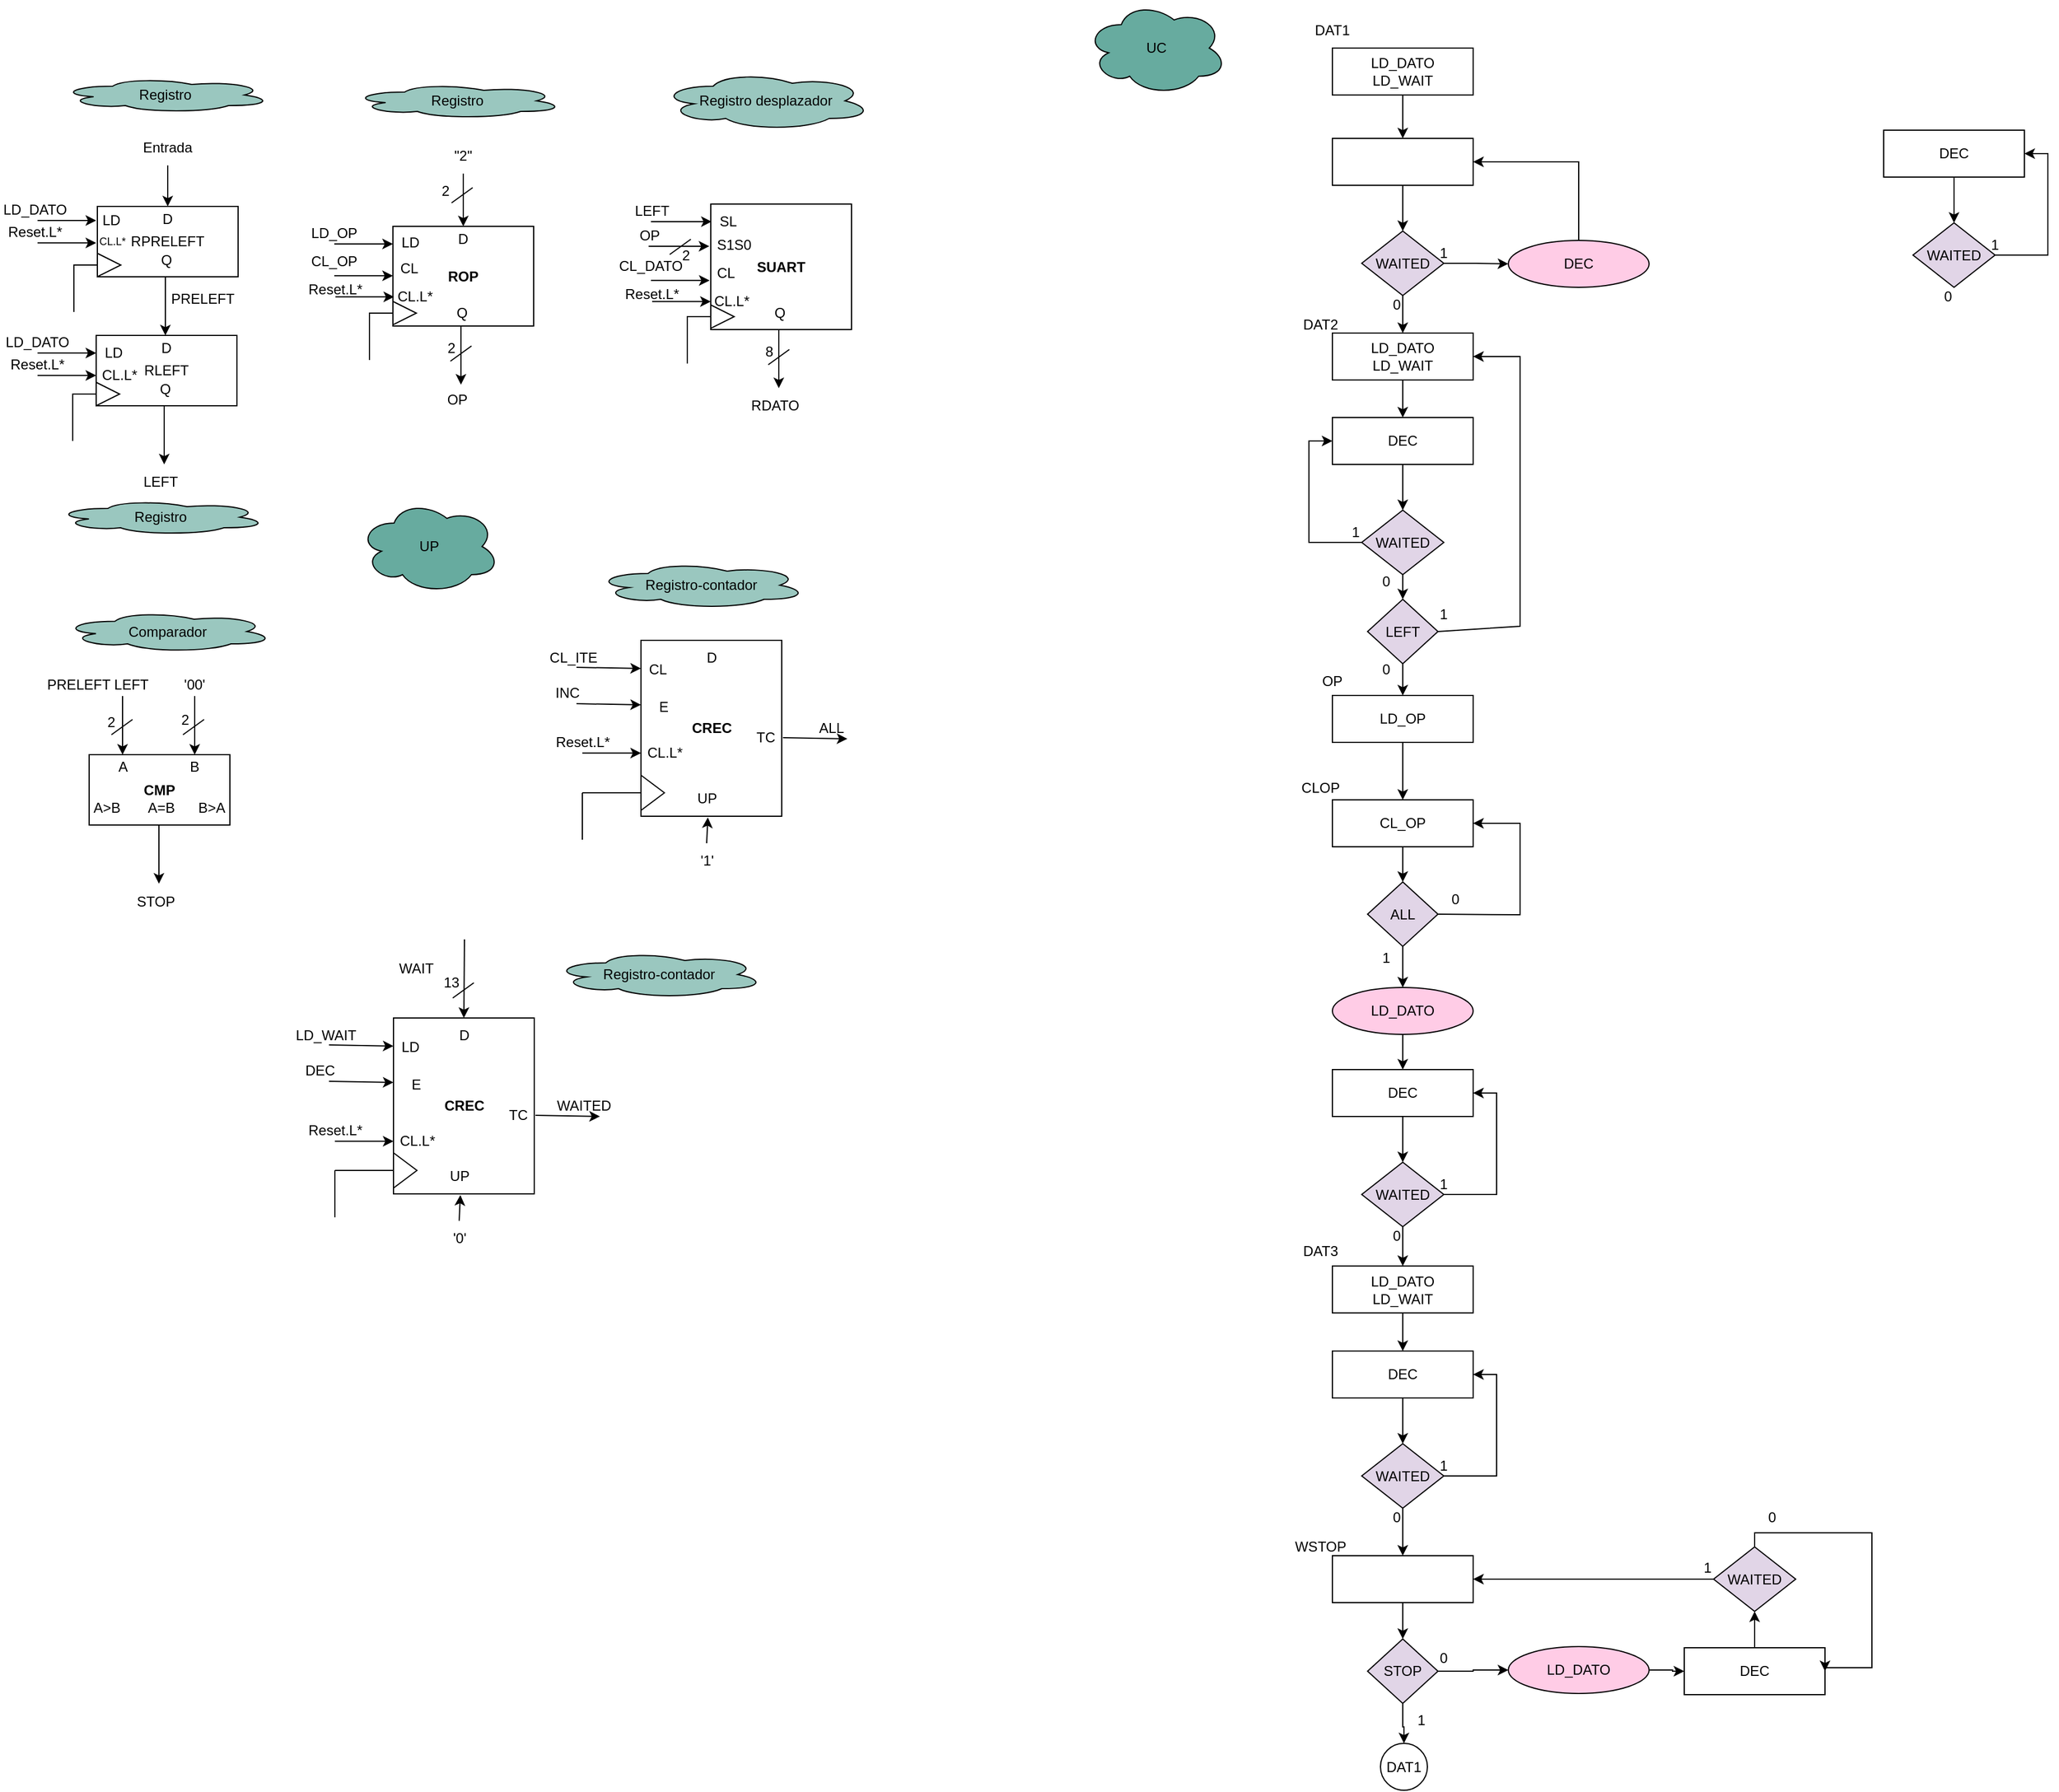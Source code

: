 <mxfile version="20.6.0" type="device"><diagram id="ET6Z7-wbNqIhspNn6tf8" name="Página-1"><mxGraphModel dx="2762" dy="1528" grid="1" gridSize="10" guides="1" tooltips="1" connect="1" arrows="1" fold="1" page="1" pageScale="1" pageWidth="827" pageHeight="1169" math="0" shadow="0"><root><mxCell id="0"/><mxCell id="1" parent="0"/><mxCell id="QkEhWZ-XNB-RXRuDiWZ--1" value="&lt;b&gt;ROP&lt;/b&gt;" style="rounded=0;whiteSpace=wrap;html=1;fontSize=12;" parent="1" vertex="1"><mxGeometry x="399" y="232" width="120" height="85" as="geometry"/></mxCell><mxCell id="QkEhWZ-XNB-RXRuDiWZ--2" value="D" style="text;html=1;strokeColor=none;fillColor=none;align=center;verticalAlign=middle;whiteSpace=wrap;rounded=0;fontSize=12;" parent="1" vertex="1"><mxGeometry x="449" y="238" width="20" height="10" as="geometry"/></mxCell><mxCell id="QkEhWZ-XNB-RXRuDiWZ--3" value="LD" style="text;html=1;strokeColor=none;fillColor=none;align=center;verticalAlign=middle;whiteSpace=wrap;rounded=0;fontSize=12;" parent="1" vertex="1"><mxGeometry x="404" y="236" width="20" height="20" as="geometry"/></mxCell><mxCell id="QkEhWZ-XNB-RXRuDiWZ--4" value="" style="triangle;whiteSpace=wrap;html=1;fontSize=12;" parent="1" vertex="1"><mxGeometry x="399" y="296" width="20" height="20" as="geometry"/></mxCell><mxCell id="QkEhWZ-XNB-RXRuDiWZ--5" value="" style="shape=corner;whiteSpace=wrap;html=1;fontSize=12;dx=0;dy=0;" parent="1" vertex="1"><mxGeometry x="379" y="306" width="20" height="40" as="geometry"/></mxCell><mxCell id="QkEhWZ-XNB-RXRuDiWZ--6" value="Q" style="text;html=1;strokeColor=none;fillColor=none;align=center;verticalAlign=middle;whiteSpace=wrap;rounded=0;fontSize=12;" parent="1" vertex="1"><mxGeometry x="448" y="296" width="20" height="20" as="geometry"/></mxCell><mxCell id="QkEhWZ-XNB-RXRuDiWZ--7" value="" style="endArrow=classic;html=1;rounded=0;fontSize=12;entryX=0.5;entryY=0;entryDx=0;entryDy=0;exitX=0.5;exitY=1;exitDx=0;exitDy=0;" parent="1" source="QkEhWZ-XNB-RXRuDiWZ--10" target="QkEhWZ-XNB-RXRuDiWZ--1" edge="1"><mxGeometry width="50" height="50" relative="1" as="geometry"><mxPoint x="459" y="182" as="sourcePoint"/><mxPoint x="489" y="232" as="targetPoint"/></mxGeometry></mxCell><mxCell id="QkEhWZ-XNB-RXRuDiWZ--8" value="" style="endArrow=classic;html=1;rounded=0;fontSize=12;entryX=0.5;entryY=0;entryDx=0;entryDy=0;" parent="1" edge="1"><mxGeometry width="50" height="50" relative="1" as="geometry"><mxPoint x="457" y="317" as="sourcePoint"/><mxPoint x="457" y="367" as="targetPoint"/></mxGeometry></mxCell><mxCell id="QkEhWZ-XNB-RXRuDiWZ--9" value="" style="endArrow=classic;html=1;rounded=0;fontSize=12;" parent="1" edge="1"><mxGeometry width="50" height="50" relative="1" as="geometry"><mxPoint x="349" y="247" as="sourcePoint"/><mxPoint x="399" y="247" as="targetPoint"/></mxGeometry></mxCell><mxCell id="QkEhWZ-XNB-RXRuDiWZ--10" value="&quot;2&quot;" style="text;html=1;strokeColor=none;fillColor=none;align=center;verticalAlign=middle;whiteSpace=wrap;rounded=0;" parent="1" vertex="1"><mxGeometry x="429" y="157" width="60" height="30" as="geometry"/></mxCell><mxCell id="QkEhWZ-XNB-RXRuDiWZ--11" value="LD_OP" style="text;html=1;strokeColor=none;fillColor=none;align=center;verticalAlign=middle;whiteSpace=wrap;rounded=0;" parent="1" vertex="1"><mxGeometry x="319" y="223" width="60" height="30" as="geometry"/></mxCell><mxCell id="QkEhWZ-XNB-RXRuDiWZ--12" value="OP" style="text;html=1;strokeColor=none;fillColor=none;align=center;verticalAlign=middle;whiteSpace=wrap;rounded=0;" parent="1" vertex="1"><mxGeometry x="424" y="365" width="60" height="30" as="geometry"/></mxCell><mxCell id="QkEhWZ-XNB-RXRuDiWZ--13" value="" style="endArrow=none;html=1;rounded=0;" parent="1" edge="1"><mxGeometry width="50" height="50" relative="1" as="geometry"><mxPoint x="449" y="212" as="sourcePoint"/><mxPoint x="467" y="199" as="targetPoint"/></mxGeometry></mxCell><mxCell id="QkEhWZ-XNB-RXRuDiWZ--14" value="" style="endArrow=none;html=1;rounded=0;" parent="1" edge="1"><mxGeometry width="50" height="50" relative="1" as="geometry"><mxPoint x="448" y="347" as="sourcePoint"/><mxPoint x="466" y="334" as="targetPoint"/></mxGeometry></mxCell><mxCell id="QkEhWZ-XNB-RXRuDiWZ--15" value="2" style="text;html=1;strokeColor=none;fillColor=none;align=center;verticalAlign=middle;whiteSpace=wrap;rounded=0;" parent="1" vertex="1"><mxGeometry x="429" y="192" width="30" height="20" as="geometry"/></mxCell><mxCell id="QkEhWZ-XNB-RXRuDiWZ--16" value="2" style="text;html=1;strokeColor=none;fillColor=none;align=center;verticalAlign=middle;whiteSpace=wrap;rounded=0;" parent="1" vertex="1"><mxGeometry x="434" y="326" width="30" height="20" as="geometry"/></mxCell><mxCell id="QkEhWZ-XNB-RXRuDiWZ--17" value="CL" style="text;html=1;strokeColor=none;fillColor=none;align=center;verticalAlign=middle;whiteSpace=wrap;rounded=0;fontSize=12;" parent="1" vertex="1"><mxGeometry x="403" y="258" width="20" height="20" as="geometry"/></mxCell><mxCell id="QkEhWZ-XNB-RXRuDiWZ--18" value="" style="endArrow=classic;html=1;rounded=0;fontSize=12;entryX=0;entryY=0.25;entryDx=0;entryDy=0;" parent="1" edge="1"><mxGeometry width="50" height="50" relative="1" as="geometry"><mxPoint x="349" y="274.16" as="sourcePoint"/><mxPoint x="399" y="274.16" as="targetPoint"/></mxGeometry></mxCell><mxCell id="QkEhWZ-XNB-RXRuDiWZ--19" value="CL_OP" style="text;html=1;strokeColor=none;fillColor=none;align=center;verticalAlign=middle;whiteSpace=wrap;rounded=0;" parent="1" vertex="1"><mxGeometry x="319" y="247" width="60" height="30" as="geometry"/></mxCell><mxCell id="QkEhWZ-XNB-RXRuDiWZ--20" value="CL.L*" style="text;html=1;strokeColor=none;fillColor=none;align=center;verticalAlign=middle;whiteSpace=wrap;rounded=0;fontSize=12;" parent="1" vertex="1"><mxGeometry x="408" y="282" width="20" height="20" as="geometry"/></mxCell><mxCell id="QkEhWZ-XNB-RXRuDiWZ--21" value="" style="endArrow=classic;html=1;rounded=0;fontSize=12;entryX=0;entryY=0.25;entryDx=0;entryDy=0;" parent="1" edge="1"><mxGeometry width="50" height="50" relative="1" as="geometry"><mxPoint x="350" y="292.16" as="sourcePoint"/><mxPoint x="400" y="292.16" as="targetPoint"/></mxGeometry></mxCell><mxCell id="QkEhWZ-XNB-RXRuDiWZ--22" value="Reset.L*" style="text;html=1;strokeColor=none;fillColor=none;align=center;verticalAlign=middle;whiteSpace=wrap;rounded=0;" parent="1" vertex="1"><mxGeometry x="320" y="271" width="60" height="30" as="geometry"/></mxCell><mxCell id="QkEhWZ-XNB-RXRuDiWZ--24" value="&lt;b&gt;SUART&lt;/b&gt;" style="rounded=0;whiteSpace=wrap;html=1;fontSize=12;" parent="1" vertex="1"><mxGeometry x="670" y="213" width="120" height="107" as="geometry"/></mxCell><mxCell id="QkEhWZ-XNB-RXRuDiWZ--26" value="SL" style="text;html=1;strokeColor=none;fillColor=none;align=center;verticalAlign=middle;whiteSpace=wrap;rounded=0;fontSize=12;" parent="1" vertex="1"><mxGeometry x="675" y="218" width="20" height="20" as="geometry"/></mxCell><mxCell id="QkEhWZ-XNB-RXRuDiWZ--27" value="" style="triangle;whiteSpace=wrap;html=1;fontSize=12;" parent="1" vertex="1"><mxGeometry x="670" y="299" width="20" height="20" as="geometry"/></mxCell><mxCell id="QkEhWZ-XNB-RXRuDiWZ--28" value="" style="shape=corner;whiteSpace=wrap;html=1;fontSize=12;dx=0;dy=0;" parent="1" vertex="1"><mxGeometry x="650" y="309" width="20" height="40" as="geometry"/></mxCell><mxCell id="QkEhWZ-XNB-RXRuDiWZ--29" value="Q" style="text;html=1;strokeColor=none;fillColor=none;align=center;verticalAlign=middle;whiteSpace=wrap;rounded=0;fontSize=12;" parent="1" vertex="1"><mxGeometry x="719" y="296" width="20" height="20" as="geometry"/></mxCell><mxCell id="QkEhWZ-XNB-RXRuDiWZ--31" value="" style="endArrow=classic;html=1;rounded=0;fontSize=12;entryX=0.5;entryY=0;entryDx=0;entryDy=0;" parent="1" edge="1"><mxGeometry width="50" height="50" relative="1" as="geometry"><mxPoint x="728" y="320" as="sourcePoint"/><mxPoint x="728" y="370" as="targetPoint"/></mxGeometry></mxCell><mxCell id="QkEhWZ-XNB-RXRuDiWZ--32" value="" style="endArrow=classic;html=1;rounded=0;fontSize=12;entryX=0.015;entryY=0.14;entryDx=0;entryDy=0;entryPerimeter=0;" parent="1" edge="1"><mxGeometry width="50" height="50" relative="1" as="geometry"><mxPoint x="619" y="228" as="sourcePoint"/><mxPoint x="670.8" y="227.98" as="targetPoint"/></mxGeometry></mxCell><mxCell id="QkEhWZ-XNB-RXRuDiWZ--34" value="LEFT" style="text;html=1;strokeColor=none;fillColor=none;align=center;verticalAlign=middle;whiteSpace=wrap;rounded=0;" parent="1" vertex="1"><mxGeometry x="590" y="204" width="60" height="30" as="geometry"/></mxCell><mxCell id="QkEhWZ-XNB-RXRuDiWZ--35" value="RDATO" style="text;html=1;strokeColor=none;fillColor=none;align=center;verticalAlign=middle;whiteSpace=wrap;rounded=0;" parent="1" vertex="1"><mxGeometry x="695" y="370" width="60" height="30" as="geometry"/></mxCell><mxCell id="QkEhWZ-XNB-RXRuDiWZ--37" value="" style="endArrow=none;html=1;rounded=0;" parent="1" edge="1"><mxGeometry width="50" height="50" relative="1" as="geometry"><mxPoint x="719" y="350" as="sourcePoint"/><mxPoint x="737" y="337" as="targetPoint"/></mxGeometry></mxCell><mxCell id="QkEhWZ-XNB-RXRuDiWZ--39" value="8" style="text;html=1;strokeColor=none;fillColor=none;align=center;verticalAlign=middle;whiteSpace=wrap;rounded=0;" parent="1" vertex="1"><mxGeometry x="705" y="329" width="30" height="20" as="geometry"/></mxCell><mxCell id="QkEhWZ-XNB-RXRuDiWZ--40" value="S1S0" style="text;html=1;strokeColor=none;fillColor=none;align=center;verticalAlign=middle;whiteSpace=wrap;rounded=0;fontSize=12;" parent="1" vertex="1"><mxGeometry x="680" y="238" width="20" height="20" as="geometry"/></mxCell><mxCell id="QkEhWZ-XNB-RXRuDiWZ--41" value="" style="endArrow=classic;html=1;rounded=0;fontSize=12;entryX=0.015;entryY=0.14;entryDx=0;entryDy=0;entryPerimeter=0;" parent="1" edge="1"><mxGeometry width="50" height="50" relative="1" as="geometry"><mxPoint x="617" y="249" as="sourcePoint"/><mxPoint x="668.8" y="248.98" as="targetPoint"/></mxGeometry></mxCell><mxCell id="QkEhWZ-XNB-RXRuDiWZ--42" value="OP" style="text;html=1;strokeColor=none;fillColor=none;align=center;verticalAlign=middle;whiteSpace=wrap;rounded=0;" parent="1" vertex="1"><mxGeometry x="588" y="225" width="60" height="30" as="geometry"/></mxCell><mxCell id="QkEhWZ-XNB-RXRuDiWZ--45" value="" style="endArrow=none;html=1;rounded=0;" parent="1" edge="1"><mxGeometry width="50" height="50" relative="1" as="geometry"><mxPoint x="635" y="256" as="sourcePoint"/><mxPoint x="653" y="243" as="targetPoint"/></mxGeometry></mxCell><mxCell id="QkEhWZ-XNB-RXRuDiWZ--46" value="2" style="text;html=1;strokeColor=none;fillColor=none;align=center;verticalAlign=middle;whiteSpace=wrap;rounded=0;" parent="1" vertex="1"><mxGeometry x="634" y="247" width="30" height="20" as="geometry"/></mxCell><mxCell id="QkEhWZ-XNB-RXRuDiWZ--48" value="CL" style="text;html=1;strokeColor=none;fillColor=none;align=center;verticalAlign=middle;whiteSpace=wrap;rounded=0;fontSize=12;" parent="1" vertex="1"><mxGeometry x="673" y="262" width="20" height="20" as="geometry"/></mxCell><mxCell id="QkEhWZ-XNB-RXRuDiWZ--49" value="" style="endArrow=classic;html=1;rounded=0;fontSize=12;entryX=0;entryY=0.25;entryDx=0;entryDy=0;" parent="1" edge="1"><mxGeometry width="50" height="50" relative="1" as="geometry"><mxPoint x="619" y="278.16" as="sourcePoint"/><mxPoint x="669" y="278.16" as="targetPoint"/></mxGeometry></mxCell><mxCell id="QkEhWZ-XNB-RXRuDiWZ--50" value="CL_DATO" style="text;html=1;strokeColor=none;fillColor=none;align=center;verticalAlign=middle;whiteSpace=wrap;rounded=0;" parent="1" vertex="1"><mxGeometry x="589" y="251" width="60" height="30" as="geometry"/></mxCell><mxCell id="QkEhWZ-XNB-RXRuDiWZ--51" value="CL.L*" style="text;html=1;strokeColor=none;fillColor=none;align=center;verticalAlign=middle;whiteSpace=wrap;rounded=0;fontSize=12;" parent="1" vertex="1"><mxGeometry x="678" y="286" width="20" height="20" as="geometry"/></mxCell><mxCell id="QkEhWZ-XNB-RXRuDiWZ--52" value="" style="endArrow=classic;html=1;rounded=0;fontSize=12;entryX=0;entryY=0.25;entryDx=0;entryDy=0;" parent="1" edge="1"><mxGeometry width="50" height="50" relative="1" as="geometry"><mxPoint x="620" y="296.16" as="sourcePoint"/><mxPoint x="670" y="296.16" as="targetPoint"/></mxGeometry></mxCell><mxCell id="QkEhWZ-XNB-RXRuDiWZ--53" value="Reset.L*" style="text;html=1;strokeColor=none;fillColor=none;align=center;verticalAlign=middle;whiteSpace=wrap;rounded=0;" parent="1" vertex="1"><mxGeometry x="590" y="275" width="60" height="30" as="geometry"/></mxCell><mxCell id="QkEhWZ-XNB-RXRuDiWZ--54" value="RPRELEFT" style="rounded=0;whiteSpace=wrap;html=1;fontSize=12;" parent="1" vertex="1"><mxGeometry x="147" y="215" width="120" height="60" as="geometry"/></mxCell><mxCell id="QkEhWZ-XNB-RXRuDiWZ--55" value="D" style="text;html=1;strokeColor=none;fillColor=none;align=center;verticalAlign=middle;whiteSpace=wrap;rounded=0;fontSize=12;" parent="1" vertex="1"><mxGeometry x="197" y="221" width="20" height="10" as="geometry"/></mxCell><mxCell id="QkEhWZ-XNB-RXRuDiWZ--57" value="" style="triangle;whiteSpace=wrap;html=1;fontSize=12;" parent="1" vertex="1"><mxGeometry x="147" y="255" width="20" height="20" as="geometry"/></mxCell><mxCell id="QkEhWZ-XNB-RXRuDiWZ--58" value="" style="shape=corner;whiteSpace=wrap;html=1;fontSize=12;dx=0;dy=0;" parent="1" vertex="1"><mxGeometry x="127" y="265" width="20" height="40" as="geometry"/></mxCell><mxCell id="QkEhWZ-XNB-RXRuDiWZ--59" value="Q" style="text;html=1;strokeColor=none;fillColor=none;align=center;verticalAlign=middle;whiteSpace=wrap;rounded=0;fontSize=12;" parent="1" vertex="1"><mxGeometry x="196" y="251" width="20" height="20" as="geometry"/></mxCell><mxCell id="QkEhWZ-XNB-RXRuDiWZ--60" value="" style="endArrow=classic;html=1;rounded=0;fontSize=12;entryX=0.5;entryY=0;entryDx=0;entryDy=0;exitX=0.5;exitY=1;exitDx=0;exitDy=0;" parent="1" source="QkEhWZ-XNB-RXRuDiWZ--63" target="QkEhWZ-XNB-RXRuDiWZ--54" edge="1"><mxGeometry width="50" height="50" relative="1" as="geometry"><mxPoint x="207" y="165" as="sourcePoint"/><mxPoint x="237" y="215" as="targetPoint"/></mxGeometry></mxCell><mxCell id="QkEhWZ-XNB-RXRuDiWZ--61" value="" style="endArrow=classic;html=1;rounded=0;fontSize=12;entryX=0.5;entryY=0;entryDx=0;entryDy=0;" parent="1" edge="1"><mxGeometry width="50" height="50" relative="1" as="geometry"><mxPoint x="205" y="275" as="sourcePoint"/><mxPoint x="205" y="325" as="targetPoint"/></mxGeometry></mxCell><mxCell id="QkEhWZ-XNB-RXRuDiWZ--63" value="Entrada" style="text;html=1;strokeColor=none;fillColor=none;align=center;verticalAlign=middle;whiteSpace=wrap;rounded=0;" parent="1" vertex="1"><mxGeometry x="177" y="150" width="60" height="30" as="geometry"/></mxCell><mxCell id="QkEhWZ-XNB-RXRuDiWZ--84" value="RLEFT" style="rounded=0;whiteSpace=wrap;html=1;fontSize=12;" parent="1" vertex="1"><mxGeometry x="146" y="325" width="120" height="60" as="geometry"/></mxCell><mxCell id="QkEhWZ-XNB-RXRuDiWZ--85" value="D" style="text;html=1;strokeColor=none;fillColor=none;align=center;verticalAlign=middle;whiteSpace=wrap;rounded=0;fontSize=12;" parent="1" vertex="1"><mxGeometry x="196" y="331" width="20" height="10" as="geometry"/></mxCell><mxCell id="QkEhWZ-XNB-RXRuDiWZ--86" value="LD" style="text;html=1;strokeColor=none;fillColor=none;align=center;verticalAlign=middle;whiteSpace=wrap;rounded=0;fontSize=12;" parent="1" vertex="1"><mxGeometry x="151" y="330" width="20" height="20" as="geometry"/></mxCell><mxCell id="QkEhWZ-XNB-RXRuDiWZ--87" value="" style="triangle;whiteSpace=wrap;html=1;fontSize=12;" parent="1" vertex="1"><mxGeometry x="146" y="365" width="20" height="20" as="geometry"/></mxCell><mxCell id="QkEhWZ-XNB-RXRuDiWZ--88" value="" style="shape=corner;whiteSpace=wrap;html=1;fontSize=12;dx=0;dy=0;" parent="1" vertex="1"><mxGeometry x="126" y="375" width="20" height="40" as="geometry"/></mxCell><mxCell id="QkEhWZ-XNB-RXRuDiWZ--89" value="Q" style="text;html=1;strokeColor=none;fillColor=none;align=center;verticalAlign=middle;whiteSpace=wrap;rounded=0;fontSize=12;" parent="1" vertex="1"><mxGeometry x="195" y="361" width="20" height="20" as="geometry"/></mxCell><mxCell id="QkEhWZ-XNB-RXRuDiWZ--90" value="" style="endArrow=classic;html=1;rounded=0;fontSize=12;entryX=0.5;entryY=0;entryDx=0;entryDy=0;" parent="1" edge="1"><mxGeometry width="50" height="50" relative="1" as="geometry"><mxPoint x="204" y="385" as="sourcePoint"/><mxPoint x="204" y="435" as="targetPoint"/></mxGeometry></mxCell><mxCell id="QkEhWZ-XNB-RXRuDiWZ--91" value="" style="endArrow=classic;html=1;rounded=0;fontSize=12;entryX=0;entryY=0.25;entryDx=0;entryDy=0;" parent="1" target="QkEhWZ-XNB-RXRuDiWZ--84" edge="1"><mxGeometry width="50" height="50" relative="1" as="geometry"><mxPoint x="96" y="340" as="sourcePoint"/><mxPoint x="236" y="325" as="targetPoint"/></mxGeometry></mxCell><mxCell id="QkEhWZ-XNB-RXRuDiWZ--92" value="LD_DATO" style="text;html=1;strokeColor=none;fillColor=none;align=center;verticalAlign=middle;whiteSpace=wrap;rounded=0;" parent="1" vertex="1"><mxGeometry x="66" y="316" width="60" height="30" as="geometry"/></mxCell><mxCell id="QkEhWZ-XNB-RXRuDiWZ--93" value="LEFT" style="text;html=1;strokeColor=none;fillColor=none;align=center;verticalAlign=middle;whiteSpace=wrap;rounded=0;" parent="1" vertex="1"><mxGeometry x="171" y="435" width="60" height="30" as="geometry"/></mxCell><mxCell id="QkEhWZ-XNB-RXRuDiWZ--94" value="PRELEFT" style="text;html=1;strokeColor=none;fillColor=none;align=center;verticalAlign=middle;whiteSpace=wrap;rounded=0;" parent="1" vertex="1"><mxGeometry x="207" y="279" width="60" height="30" as="geometry"/></mxCell><mxCell id="QkEhWZ-XNB-RXRuDiWZ--95" value="&lt;b&gt;CMP&lt;/b&gt;" style="rounded=0;whiteSpace=wrap;html=1;fontSize=12;" parent="1" vertex="1"><mxGeometry x="140" y="682.5" width="120" height="60" as="geometry"/></mxCell><mxCell id="QkEhWZ-XNB-RXRuDiWZ--96" value="A" style="text;html=1;strokeColor=none;fillColor=none;align=center;verticalAlign=middle;whiteSpace=wrap;rounded=0;fontSize=12;" parent="1" vertex="1"><mxGeometry x="159" y="682.5" width="20" height="20" as="geometry"/></mxCell><mxCell id="QkEhWZ-XNB-RXRuDiWZ--97" value="B" style="text;html=1;strokeColor=none;fillColor=none;align=center;verticalAlign=middle;whiteSpace=wrap;rounded=0;fontSize=12;" parent="1" vertex="1"><mxGeometry x="220" y="682.5" width="20" height="20" as="geometry"/></mxCell><mxCell id="QkEhWZ-XNB-RXRuDiWZ--98" value="" style="endArrow=classic;html=1;rounded=0;fontSize=12;entryX=0.75;entryY=0;entryDx=0;entryDy=0;" parent="1" target="QkEhWZ-XNB-RXRuDiWZ--95" edge="1"><mxGeometry width="50" height="50" relative="1" as="geometry"><mxPoint x="230" y="632.5" as="sourcePoint"/><mxPoint x="270" y="692.5" as="targetPoint"/></mxGeometry></mxCell><mxCell id="QkEhWZ-XNB-RXRuDiWZ--99" value="" style="endArrow=classic;html=1;rounded=0;fontSize=12;entryX=0.75;entryY=0;entryDx=0;entryDy=0;" parent="1" edge="1"><mxGeometry width="50" height="50" relative="1" as="geometry"><mxPoint x="168.5" y="632.5" as="sourcePoint"/><mxPoint x="168.5" y="682.5" as="targetPoint"/></mxGeometry></mxCell><mxCell id="QkEhWZ-XNB-RXRuDiWZ--100" value="A&amp;gt;B&amp;nbsp; &amp;nbsp; &amp;nbsp; &amp;nbsp;A=B&amp;nbsp; &amp;nbsp; &amp;nbsp; B&amp;gt;A" style="text;html=1;strokeColor=none;fillColor=none;align=center;verticalAlign=middle;whiteSpace=wrap;rounded=0;fontSize=12;" parent="1" vertex="1"><mxGeometry x="140" y="712.5" width="120" height="30" as="geometry"/></mxCell><mxCell id="QkEhWZ-XNB-RXRuDiWZ--101" value="" style="endArrow=classic;html=1;rounded=0;fontSize=12;entryX=0.75;entryY=0;entryDx=0;entryDy=0;" parent="1" edge="1"><mxGeometry width="50" height="50" relative="1" as="geometry"><mxPoint x="199.5" y="742.5" as="sourcePoint"/><mxPoint x="199.5" y="792.5" as="targetPoint"/></mxGeometry></mxCell><mxCell id="QkEhWZ-XNB-RXRuDiWZ--102" value="" style="endArrow=none;html=1;rounded=0;" parent="1" edge="1"><mxGeometry width="50" height="50" relative="1" as="geometry"><mxPoint x="159" y="665.5" as="sourcePoint"/><mxPoint x="177" y="652.5" as="targetPoint"/></mxGeometry></mxCell><mxCell id="QkEhWZ-XNB-RXRuDiWZ--103" value="" style="endArrow=none;html=1;rounded=0;" parent="1" edge="1"><mxGeometry width="50" height="50" relative="1" as="geometry"><mxPoint x="220" y="665.5" as="sourcePoint"/><mxPoint x="238" y="652.5" as="targetPoint"/></mxGeometry></mxCell><mxCell id="QkEhWZ-XNB-RXRuDiWZ--104" value="2" style="text;html=1;strokeColor=none;fillColor=none;align=center;verticalAlign=middle;whiteSpace=wrap;rounded=0;" parent="1" vertex="1"><mxGeometry x="144" y="644.5" width="30" height="20" as="geometry"/></mxCell><mxCell id="QkEhWZ-XNB-RXRuDiWZ--105" value="2" style="text;html=1;strokeColor=none;fillColor=none;align=center;verticalAlign=middle;whiteSpace=wrap;rounded=0;" parent="1" vertex="1"><mxGeometry x="207" y="642.5" width="30" height="20" as="geometry"/></mxCell><mxCell id="QkEhWZ-XNB-RXRuDiWZ--106" value="PRELEFT LEFT" style="text;html=1;strokeColor=none;fillColor=none;align=center;verticalAlign=middle;whiteSpace=wrap;rounded=0;" parent="1" vertex="1"><mxGeometry x="98" y="607.5" width="99" height="30" as="geometry"/></mxCell><mxCell id="QkEhWZ-XNB-RXRuDiWZ--107" value="'00'" style="text;html=1;strokeColor=none;fillColor=none;align=center;verticalAlign=middle;whiteSpace=wrap;rounded=0;" parent="1" vertex="1"><mxGeometry x="200" y="607.5" width="60" height="30" as="geometry"/></mxCell><mxCell id="QkEhWZ-XNB-RXRuDiWZ--108" value="STOP" style="text;html=1;strokeColor=none;fillColor=none;align=center;verticalAlign=middle;whiteSpace=wrap;rounded=0;" parent="1" vertex="1"><mxGeometry x="167" y="792.5" width="60" height="30" as="geometry"/></mxCell><mxCell id="QkEhWZ-XNB-RXRuDiWZ--110" value="Reset.L*" style="text;html=1;strokeColor=none;fillColor=none;align=center;verticalAlign=middle;whiteSpace=wrap;rounded=0;" parent="1" vertex="1"><mxGeometry x="66" y="335" width="60" height="30" as="geometry"/></mxCell><mxCell id="QkEhWZ-XNB-RXRuDiWZ--111" value="CL.L*" style="text;html=1;strokeColor=none;fillColor=none;align=center;verticalAlign=middle;whiteSpace=wrap;rounded=0;fontSize=12;" parent="1" vertex="1"><mxGeometry x="156" y="349" width="20" height="20" as="geometry"/></mxCell><mxCell id="QkEhWZ-XNB-RXRuDiWZ--112" value="" style="endArrow=classic;html=1;rounded=0;fontSize=12;entryX=0;entryY=0.25;entryDx=0;entryDy=0;" parent="1" edge="1"><mxGeometry width="50" height="50" relative="1" as="geometry"><mxPoint x="96" y="359.16" as="sourcePoint"/><mxPoint x="146" y="359.16" as="targetPoint"/></mxGeometry></mxCell><mxCell id="QkEhWZ-XNB-RXRuDiWZ--114" value="LD" style="text;html=1;strokeColor=none;fillColor=none;align=center;verticalAlign=middle;whiteSpace=wrap;rounded=0;fontSize=12;" parent="1" vertex="1"><mxGeometry x="149" y="217" width="20" height="20" as="geometry"/></mxCell><mxCell id="QkEhWZ-XNB-RXRuDiWZ--115" value="" style="endArrow=classic;html=1;rounded=0;fontSize=12;entryX=0;entryY=0.25;entryDx=0;entryDy=0;" parent="1" edge="1"><mxGeometry width="50" height="50" relative="1" as="geometry"><mxPoint x="96" y="227" as="sourcePoint"/><mxPoint x="146" y="227" as="targetPoint"/></mxGeometry></mxCell><mxCell id="QkEhWZ-XNB-RXRuDiWZ--116" value="LD_DATO" style="text;html=1;strokeColor=none;fillColor=none;align=center;verticalAlign=middle;whiteSpace=wrap;rounded=0;" parent="1" vertex="1"><mxGeometry x="64" y="203" width="60" height="30" as="geometry"/></mxCell><mxCell id="QkEhWZ-XNB-RXRuDiWZ--117" value="Reset.L*" style="text;html=1;strokeColor=none;fillColor=none;align=center;verticalAlign=middle;whiteSpace=wrap;rounded=0;" parent="1" vertex="1"><mxGeometry x="64" y="222" width="60" height="30" as="geometry"/></mxCell><mxCell id="QkEhWZ-XNB-RXRuDiWZ--118" value="CL.L*" style="text;html=1;strokeColor=none;fillColor=none;align=center;verticalAlign=middle;whiteSpace=wrap;rounded=0;fontSize=9;" parent="1" vertex="1"><mxGeometry x="150" y="235" width="20" height="20" as="geometry"/></mxCell><mxCell id="QkEhWZ-XNB-RXRuDiWZ--119" value="" style="endArrow=classic;html=1;rounded=0;fontSize=12;entryX=0;entryY=0.25;entryDx=0;entryDy=0;" parent="1" edge="1"><mxGeometry width="50" height="50" relative="1" as="geometry"><mxPoint x="96" y="246.16" as="sourcePoint"/><mxPoint x="146" y="246.16" as="targetPoint"/></mxGeometry></mxCell><mxCell id="ZdqeEFGo21xJkdvjT8cN-1" value="Registro desplazador" style="ellipse;shape=cloud;whiteSpace=wrap;html=1;fillColor=#9AC7BF;" parent="1" vertex="1"><mxGeometry x="627" y="100" width="180" height="50" as="geometry"/></mxCell><mxCell id="ZdqeEFGo21xJkdvjT8cN-2" value="Registro" style="ellipse;shape=cloud;whiteSpace=wrap;html=1;fillColor=#9AC7BF;" parent="1" vertex="1"><mxGeometry x="364" y="110" width="180" height="30" as="geometry"/></mxCell><mxCell id="ZdqeEFGo21xJkdvjT8cN-4" value="Registro" style="ellipse;shape=cloud;whiteSpace=wrap;html=1;fillColor=#9AC7BF;" parent="1" vertex="1"><mxGeometry x="115" y="105" width="180" height="30" as="geometry"/></mxCell><mxCell id="ZdqeEFGo21xJkdvjT8cN-9" value="Comparador" style="ellipse;shape=cloud;whiteSpace=wrap;html=1;fillColor=#9AC7BF;" parent="1" vertex="1"><mxGeometry x="117" y="560" width="180" height="35" as="geometry"/></mxCell><mxCell id="ZdqeEFGo21xJkdvjT8cN-11" value="Registro" style="ellipse;shape=cloud;whiteSpace=wrap;html=1;fillColor=#9AC7BF;" parent="1" vertex="1"><mxGeometry x="111" y="465" width="180" height="30" as="geometry"/></mxCell><mxCell id="dCwLFShFh4JkTOPSuppn-18" style="edgeStyle=orthogonalEdgeStyle;rounded=0;orthogonalLoop=1;jettySize=auto;html=1;entryX=0.5;entryY=0;entryDx=0;entryDy=0;" edge="1" parent="1" source="ZdqeEFGo21xJkdvjT8cN-12" target="dCwLFShFh4JkTOPSuppn-11"><mxGeometry relative="1" as="geometry"/></mxCell><mxCell id="ZdqeEFGo21xJkdvjT8cN-12" value="LD_DATO&lt;br&gt;LD_WAIT" style="rounded=0;whiteSpace=wrap;html=1;" parent="1" vertex="1"><mxGeometry x="1200" y="80" width="120" height="40" as="geometry"/></mxCell><mxCell id="ZdqeEFGo21xJkdvjT8cN-13" value="UP" style="ellipse;shape=cloud;whiteSpace=wrap;html=1;fillColor=#67AB9F;" parent="1" vertex="1"><mxGeometry x="370" y="465" width="120" height="80" as="geometry"/></mxCell><mxCell id="ZdqeEFGo21xJkdvjT8cN-14" value="UC" style="ellipse;shape=cloud;whiteSpace=wrap;html=1;fillColor=#67AB9F;" parent="1" vertex="1"><mxGeometry x="990" y="40" width="120" height="80" as="geometry"/></mxCell><mxCell id="ZdqeEFGo21xJkdvjT8cN-15" value="LD_DATO&lt;br&gt;LD_WAIT" style="rounded=0;whiteSpace=wrap;html=1;" parent="1" vertex="1"><mxGeometry x="1200" y="323" width="120" height="40" as="geometry"/></mxCell><mxCell id="ZdqeEFGo21xJkdvjT8cN-16" value="LEFT" style="rhombus;whiteSpace=wrap;html=1;fillColor=#E1D5E7;" parent="1" vertex="1"><mxGeometry x="1230" y="550" width="60" height="55" as="geometry"/></mxCell><mxCell id="ZdqeEFGo21xJkdvjT8cN-25" style="edgeStyle=orthogonalEdgeStyle;rounded=0;orthogonalLoop=1;jettySize=auto;html=1;" parent="1" source="ZdqeEFGo21xJkdvjT8cN-17" target="ZdqeEFGo21xJkdvjT8cN-18" edge="1"><mxGeometry relative="1" as="geometry"><mxPoint x="1260" y="715" as="targetPoint"/></mxGeometry></mxCell><mxCell id="ZdqeEFGo21xJkdvjT8cN-17" value="LD_OP" style="rounded=0;whiteSpace=wrap;html=1;" parent="1" vertex="1"><mxGeometry x="1200" y="632" width="120" height="40" as="geometry"/></mxCell><mxCell id="ZdqeEFGo21xJkdvjT8cN-28" value="" style="edgeStyle=orthogonalEdgeStyle;rounded=0;orthogonalLoop=1;jettySize=auto;html=1;" parent="1" source="ZdqeEFGo21xJkdvjT8cN-18" target="ZdqeEFGo21xJkdvjT8cN-19" edge="1"><mxGeometry relative="1" as="geometry"/></mxCell><mxCell id="ZdqeEFGo21xJkdvjT8cN-18" value="CL_OP" style="rounded=0;whiteSpace=wrap;html=1;" parent="1" vertex="1"><mxGeometry x="1200" y="721" width="120" height="40" as="geometry"/></mxCell><mxCell id="ZdqeEFGo21xJkdvjT8cN-32" value="" style="edgeStyle=orthogonalEdgeStyle;rounded=0;orthogonalLoop=1;jettySize=auto;html=1;" parent="1" source="ZdqeEFGo21xJkdvjT8cN-19" target="ZdqeEFGo21xJkdvjT8cN-31" edge="1"><mxGeometry relative="1" as="geometry"/></mxCell><mxCell id="ZdqeEFGo21xJkdvjT8cN-19" value="ALL" style="rhombus;whiteSpace=wrap;html=1;fillColor=#E1D5E7;" parent="1" vertex="1"><mxGeometry x="1230" y="791" width="60" height="55" as="geometry"/></mxCell><mxCell id="ZdqeEFGo21xJkdvjT8cN-21" value="" style="endArrow=classic;html=1;rounded=0;exitX=0.5;exitY=1;exitDx=0;exitDy=0;entryX=0.5;entryY=0;entryDx=0;entryDy=0;" parent="1" source="dCwLFShFh4JkTOPSuppn-13" target="ZdqeEFGo21xJkdvjT8cN-15" edge="1"><mxGeometry width="50" height="50" relative="1" as="geometry"><mxPoint x="1260" y="286" as="sourcePoint"/><mxPoint x="970" y="536" as="targetPoint"/></mxGeometry></mxCell><mxCell id="ZdqeEFGo21xJkdvjT8cN-22" value="" style="endArrow=classic;html=1;rounded=0;exitX=0.5;exitY=1;exitDx=0;exitDy=0;entryX=0.5;entryY=0;entryDx=0;entryDy=0;" parent="1" source="ZdqeEFGo21xJkdvjT8cN-15" target="dCwLFShFh4JkTOPSuppn-20" edge="1"><mxGeometry width="50" height="50" relative="1" as="geometry"><mxPoint x="1270" y="296" as="sourcePoint"/><mxPoint x="1270" y="333" as="targetPoint"/></mxGeometry></mxCell><mxCell id="ZdqeEFGo21xJkdvjT8cN-23" value="" style="endArrow=classic;html=1;rounded=0;exitX=0.5;exitY=1;exitDx=0;exitDy=0;entryX=0.5;entryY=0;entryDx=0;entryDy=0;" parent="1" source="ZdqeEFGo21xJkdvjT8cN-16" target="ZdqeEFGo21xJkdvjT8cN-17" edge="1"><mxGeometry width="50" height="50" relative="1" as="geometry"><mxPoint x="1270" y="518" as="sourcePoint"/><mxPoint x="1270" y="555" as="targetPoint"/></mxGeometry></mxCell><mxCell id="ZdqeEFGo21xJkdvjT8cN-24" value="" style="endArrow=classic;html=1;rounded=0;exitX=1;exitY=0.5;exitDx=0;exitDy=0;entryX=1;entryY=0.5;entryDx=0;entryDy=0;" parent="1" source="ZdqeEFGo21xJkdvjT8cN-16" target="ZdqeEFGo21xJkdvjT8cN-15" edge="1"><mxGeometry width="50" height="50" relative="1" as="geometry"><mxPoint x="1270" y="465" as="sourcePoint"/><mxPoint x="1270" y="497" as="targetPoint"/><Array as="points"><mxPoint x="1360" y="573"/><mxPoint x="1360" y="343"/></Array></mxGeometry></mxCell><mxCell id="ZdqeEFGo21xJkdvjT8cN-26" value="0" style="text;html=1;strokeColor=none;fillColor=none;align=center;verticalAlign=middle;whiteSpace=wrap;rounded=0;" parent="1" vertex="1"><mxGeometry x="1241" y="600" width="10" height="20" as="geometry"/></mxCell><mxCell id="ZdqeEFGo21xJkdvjT8cN-27" value="1" style="text;html=1;strokeColor=none;fillColor=none;align=center;verticalAlign=middle;whiteSpace=wrap;rounded=0;" parent="1" vertex="1"><mxGeometry x="1290" y="553" width="10" height="20" as="geometry"/></mxCell><mxCell id="ZdqeEFGo21xJkdvjT8cN-29" value="0" style="text;html=1;strokeColor=none;fillColor=none;align=center;verticalAlign=middle;whiteSpace=wrap;rounded=0;" parent="1" vertex="1"><mxGeometry x="1300" y="796" width="10" height="20" as="geometry"/></mxCell><mxCell id="ZdqeEFGo21xJkdvjT8cN-30" value="1" style="text;html=1;strokeColor=none;fillColor=none;align=center;verticalAlign=middle;whiteSpace=wrap;rounded=0;" parent="1" vertex="1"><mxGeometry x="1241" y="846" width="10" height="20" as="geometry"/></mxCell><mxCell id="ZdqeEFGo21xJkdvjT8cN-34" value="" style="edgeStyle=orthogonalEdgeStyle;rounded=0;orthogonalLoop=1;jettySize=auto;html=1;entryX=0.5;entryY=0;entryDx=0;entryDy=0;" parent="1" source="ZdqeEFGo21xJkdvjT8cN-31" target="dCwLFShFh4JkTOPSuppn-42" edge="1"><mxGeometry relative="1" as="geometry"/></mxCell><mxCell id="ZdqeEFGo21xJkdvjT8cN-31" value="LD_DATO" style="ellipse;whiteSpace=wrap;html=1;fillColor=#FFCCE6;" parent="1" vertex="1"><mxGeometry x="1200" y="881" width="120" height="40" as="geometry"/></mxCell><mxCell id="ZdqeEFGo21xJkdvjT8cN-36" value="" style="edgeStyle=orthogonalEdgeStyle;rounded=0;orthogonalLoop=1;jettySize=auto;html=1;" parent="1" source="ZdqeEFGo21xJkdvjT8cN-33" target="dCwLFShFh4JkTOPSuppn-52" edge="1"><mxGeometry relative="1" as="geometry"/></mxCell><mxCell id="ZdqeEFGo21xJkdvjT8cN-33" value="LD_DATO&lt;br&gt;LD_WAIT" style="rounded=0;whiteSpace=wrap;html=1;" parent="1" vertex="1"><mxGeometry x="1200" y="1118.5" width="120" height="40" as="geometry"/></mxCell><mxCell id="ZdqeEFGo21xJkdvjT8cN-38" value="" style="edgeStyle=orthogonalEdgeStyle;rounded=0;orthogonalLoop=1;jettySize=auto;html=1;" parent="1" source="ZdqeEFGo21xJkdvjT8cN-35" target="ZdqeEFGo21xJkdvjT8cN-37" edge="1"><mxGeometry relative="1" as="geometry"/></mxCell><mxCell id="ZdqeEFGo21xJkdvjT8cN-35" value="" style="rounded=0;whiteSpace=wrap;html=1;" parent="1" vertex="1"><mxGeometry x="1200" y="1365.5" width="120" height="40" as="geometry"/></mxCell><mxCell id="ZdqeEFGo21xJkdvjT8cN-40" value="" style="edgeStyle=orthogonalEdgeStyle;rounded=0;orthogonalLoop=1;jettySize=auto;html=1;" parent="1" source="ZdqeEFGo21xJkdvjT8cN-37" target="ZdqeEFGo21xJkdvjT8cN-39" edge="1"><mxGeometry relative="1" as="geometry"/></mxCell><mxCell id="dCwLFShFh4JkTOPSuppn-68" style="edgeStyle=orthogonalEdgeStyle;rounded=0;orthogonalLoop=1;jettySize=auto;html=1;entryX=0;entryY=0.5;entryDx=0;entryDy=0;" edge="1" parent="1" source="ZdqeEFGo21xJkdvjT8cN-37" target="ZdqeEFGo21xJkdvjT8cN-51"><mxGeometry relative="1" as="geometry"><Array as="points"><mxPoint x="1320" y="1464"/><mxPoint x="1350" y="1463"/></Array></mxGeometry></mxCell><mxCell id="ZdqeEFGo21xJkdvjT8cN-37" value="STOP" style="rhombus;whiteSpace=wrap;html=1;fillColor=#E1D5E7;" parent="1" vertex="1"><mxGeometry x="1230" y="1436.5" width="60" height="55" as="geometry"/></mxCell><mxCell id="ZdqeEFGo21xJkdvjT8cN-39" value="DAT1" style="ellipse;whiteSpace=wrap;html=1;aspect=fixed;fillColor=#FFFFFF;" parent="1" vertex="1"><mxGeometry x="1241" y="1525.5" width="40" height="40" as="geometry"/></mxCell><mxCell id="ZdqeEFGo21xJkdvjT8cN-42" value="" style="endArrow=classic;html=1;rounded=0;entryX=1;entryY=0.5;entryDx=0;entryDy=0;exitX=1;exitY=0.5;exitDx=0;exitDy=0;" parent="1" source="ZdqeEFGo21xJkdvjT8cN-19" target="ZdqeEFGo21xJkdvjT8cN-18" edge="1"><mxGeometry width="50" height="50" relative="1" as="geometry"><mxPoint x="1230" y="891" as="sourcePoint"/><mxPoint x="1280" y="841" as="targetPoint"/><Array as="points"><mxPoint x="1360" y="819"/><mxPoint x="1360" y="741"/></Array></mxGeometry></mxCell><mxCell id="ZdqeEFGo21xJkdvjT8cN-43" value="1" style="text;html=1;strokeColor=none;fillColor=none;align=center;verticalAlign=middle;whiteSpace=wrap;rounded=0;" parent="1" vertex="1"><mxGeometry x="1271" y="1495.5" width="10" height="20" as="geometry"/></mxCell><mxCell id="ZdqeEFGo21xJkdvjT8cN-44" value="0" style="text;html=1;strokeColor=none;fillColor=none;align=center;verticalAlign=middle;whiteSpace=wrap;rounded=0;" parent="1" vertex="1"><mxGeometry x="1290" y="1443" width="10" height="20" as="geometry"/></mxCell><mxCell id="ZdqeEFGo21xJkdvjT8cN-45" value="DAT1" style="text;html=1;strokeColor=none;fillColor=none;align=center;verticalAlign=middle;whiteSpace=wrap;rounded=0;" parent="1" vertex="1"><mxGeometry x="1170" y="50" width="60" height="30" as="geometry"/></mxCell><mxCell id="ZdqeEFGo21xJkdvjT8cN-46" value="DAT2" style="text;html=1;strokeColor=none;fillColor=none;align=center;verticalAlign=middle;whiteSpace=wrap;rounded=0;" parent="1" vertex="1"><mxGeometry x="1160" y="301" width="60" height="30" as="geometry"/></mxCell><mxCell id="ZdqeEFGo21xJkdvjT8cN-47" value="OP" style="text;html=1;strokeColor=none;fillColor=none;align=center;verticalAlign=middle;whiteSpace=wrap;rounded=0;" parent="1" vertex="1"><mxGeometry x="1170" y="605" width="60" height="30" as="geometry"/></mxCell><mxCell id="ZdqeEFGo21xJkdvjT8cN-48" value="CLOP" style="text;html=1;strokeColor=none;fillColor=none;align=center;verticalAlign=middle;whiteSpace=wrap;rounded=0;" parent="1" vertex="1"><mxGeometry x="1160" y="696" width="60" height="30" as="geometry"/></mxCell><mxCell id="ZdqeEFGo21xJkdvjT8cN-49" value="DAT3" style="text;html=1;strokeColor=none;fillColor=none;align=center;verticalAlign=middle;whiteSpace=wrap;rounded=0;" parent="1" vertex="1"><mxGeometry x="1160" y="1091" width="60" height="30" as="geometry"/></mxCell><mxCell id="ZdqeEFGo21xJkdvjT8cN-50" value="WSTOP" style="text;html=1;strokeColor=none;fillColor=none;align=center;verticalAlign=middle;whiteSpace=wrap;rounded=0;" parent="1" vertex="1"><mxGeometry x="1160" y="1343" width="60" height="30" as="geometry"/></mxCell><mxCell id="dCwLFShFh4JkTOPSuppn-67" style="edgeStyle=orthogonalEdgeStyle;rounded=0;orthogonalLoop=1;jettySize=auto;html=1;entryX=0;entryY=0.5;entryDx=0;entryDy=0;" edge="1" parent="1" source="ZdqeEFGo21xJkdvjT8cN-51" target="dCwLFShFh4JkTOPSuppn-62"><mxGeometry relative="1" as="geometry"/></mxCell><mxCell id="ZdqeEFGo21xJkdvjT8cN-51" value="LD_DATO" style="ellipse;whiteSpace=wrap;html=1;fillColor=#FFCCE6;" parent="1" vertex="1"><mxGeometry x="1350" y="1443" width="120" height="40" as="geometry"/></mxCell><mxCell id="_bwy2okZrDFS8kESQkoh-19" value="&lt;div align=&quot;center&quot;&gt;&lt;b&gt;CREC&lt;/b&gt;&lt;/div&gt;" style="rounded=0;whiteSpace=wrap;html=1;fontSize=12;align=center;" parent="1" vertex="1"><mxGeometry x="610.5" y="585" width="120" height="150" as="geometry"/></mxCell><mxCell id="_bwy2okZrDFS8kESQkoh-20" value="" style="triangle;whiteSpace=wrap;html=1;fontSize=12;" parent="1" vertex="1"><mxGeometry x="610.5" y="700" width="20" height="30" as="geometry"/></mxCell><mxCell id="_bwy2okZrDFS8kESQkoh-21" value="" style="endArrow=none;html=1;rounded=0;fontSize=12;entryX=0;entryY=0.5;entryDx=0;entryDy=0;" parent="1" edge="1"><mxGeometry width="50" height="50" relative="1" as="geometry"><mxPoint x="560.5" y="715" as="sourcePoint"/><mxPoint x="610.5" y="715" as="targetPoint"/></mxGeometry></mxCell><mxCell id="_bwy2okZrDFS8kESQkoh-22" value="" style="endArrow=none;html=1;rounded=0;fontSize=12;" parent="1" edge="1"><mxGeometry width="50" height="50" relative="1" as="geometry"><mxPoint x="560.5" y="755" as="sourcePoint"/><mxPoint x="560.5" y="715" as="targetPoint"/></mxGeometry></mxCell><mxCell id="_bwy2okZrDFS8kESQkoh-23" value="" style="endArrow=classic;html=1;rounded=0;fontSize=12;" parent="1" edge="1"><mxGeometry width="50" height="50" relative="1" as="geometry"><mxPoint x="555.5" y="608" as="sourcePoint"/><mxPoint x="610.5" y="609" as="targetPoint"/></mxGeometry></mxCell><mxCell id="_bwy2okZrDFS8kESQkoh-24" value="" style="endArrow=classic;html=1;rounded=0;fontSize=12;" parent="1" edge="1"><mxGeometry width="50" height="50" relative="1" as="geometry"><mxPoint x="555.5" y="639" as="sourcePoint"/><mxPoint x="610.5" y="640" as="targetPoint"/></mxGeometry></mxCell><mxCell id="_bwy2okZrDFS8kESQkoh-25" value="" style="endArrow=classic;html=1;rounded=0;fontSize=12;" parent="1" edge="1"><mxGeometry width="50" height="50" relative="1" as="geometry"><mxPoint x="731.5" y="668" as="sourcePoint"/><mxPoint x="786.5" y="669" as="targetPoint"/></mxGeometry></mxCell><mxCell id="_bwy2okZrDFS8kESQkoh-26" value="CL_ITE" style="text;html=1;strokeColor=none;fillColor=none;align=center;verticalAlign=middle;whiteSpace=wrap;rounded=0;" parent="1" vertex="1"><mxGeometry x="522.5" y="585" width="60" height="30" as="geometry"/></mxCell><mxCell id="_bwy2okZrDFS8kESQkoh-27" value="INC" style="text;html=1;strokeColor=none;fillColor=none;align=center;verticalAlign=middle;whiteSpace=wrap;rounded=0;" parent="1" vertex="1"><mxGeometry x="517.5" y="615" width="60" height="30" as="geometry"/></mxCell><mxCell id="_bwy2okZrDFS8kESQkoh-28" value="ALL" style="text;html=1;strokeColor=none;fillColor=none;align=center;verticalAlign=middle;whiteSpace=wrap;rounded=0;" parent="1" vertex="1"><mxGeometry x="742.5" y="645" width="60" height="30" as="geometry"/></mxCell><mxCell id="_bwy2okZrDFS8kESQkoh-29" value="D" style="text;html=1;strokeColor=none;fillColor=none;align=center;verticalAlign=middle;whiteSpace=wrap;rounded=0;" parent="1" vertex="1"><mxGeometry x="640.5" y="585" width="60" height="30" as="geometry"/></mxCell><mxCell id="_bwy2okZrDFS8kESQkoh-30" value="CL" style="text;html=1;strokeColor=none;fillColor=none;align=center;verticalAlign=middle;whiteSpace=wrap;rounded=0;" parent="1" vertex="1"><mxGeometry x="594.5" y="595" width="60" height="30" as="geometry"/></mxCell><mxCell id="_bwy2okZrDFS8kESQkoh-31" value="E" style="text;html=1;strokeColor=none;fillColor=none;align=center;verticalAlign=middle;whiteSpace=wrap;rounded=0;" parent="1" vertex="1"><mxGeometry x="599.5" y="627" width="60" height="30" as="geometry"/></mxCell><mxCell id="_bwy2okZrDFS8kESQkoh-32" value="TC" style="text;html=1;strokeColor=none;fillColor=none;align=center;verticalAlign=middle;whiteSpace=wrap;rounded=0;" parent="1" vertex="1"><mxGeometry x="686.5" y="653" width="60" height="30" as="geometry"/></mxCell><mxCell id="_bwy2okZrDFS8kESQkoh-33" value="" style="endArrow=classic;html=1;rounded=0;exitX=0.5;exitY=0;exitDx=0;exitDy=0;" parent="1" source="_bwy2okZrDFS8kESQkoh-34" edge="1"><mxGeometry width="50" height="50" relative="1" as="geometry"><mxPoint x="667.5" y="776" as="sourcePoint"/><mxPoint x="667.5" y="736.0" as="targetPoint"/></mxGeometry></mxCell><mxCell id="_bwy2okZrDFS8kESQkoh-34" value="'1'" style="text;html=1;strokeColor=none;fillColor=none;align=center;verticalAlign=middle;whiteSpace=wrap;rounded=0;" parent="1" vertex="1"><mxGeometry x="651.5" y="758" width="30" height="30" as="geometry"/></mxCell><mxCell id="_bwy2okZrDFS8kESQkoh-35" value="UP" style="text;html=1;strokeColor=none;fillColor=none;align=center;verticalAlign=middle;whiteSpace=wrap;rounded=0;" parent="1" vertex="1"><mxGeometry x="636.5" y="705" width="60" height="30" as="geometry"/></mxCell><mxCell id="_bwy2okZrDFS8kESQkoh-36" value="Registro-contador" style="ellipse;shape=cloud;whiteSpace=wrap;html=1;fillColor=#9AC7BF;" parent="1" vertex="1"><mxGeometry x="571.5" y="518" width="180" height="40" as="geometry"/></mxCell><mxCell id="_bwy2okZrDFS8kESQkoh-37" value="&lt;div align=&quot;center&quot;&gt;&lt;b&gt;CREC&lt;/b&gt;&lt;/div&gt;" style="rounded=0;whiteSpace=wrap;html=1;fontSize=12;align=center;" parent="1" vertex="1"><mxGeometry x="399.5" y="907" width="120" height="150" as="geometry"/></mxCell><mxCell id="_bwy2okZrDFS8kESQkoh-38" value="" style="triangle;whiteSpace=wrap;html=1;fontSize=12;" parent="1" vertex="1"><mxGeometry x="399.5" y="1022" width="20" height="30" as="geometry"/></mxCell><mxCell id="_bwy2okZrDFS8kESQkoh-39" value="" style="endArrow=none;html=1;rounded=0;fontSize=12;entryX=0;entryY=0.5;entryDx=0;entryDy=0;" parent="1" edge="1"><mxGeometry width="50" height="50" relative="1" as="geometry"><mxPoint x="349.5" y="1037" as="sourcePoint"/><mxPoint x="399.5" y="1037" as="targetPoint"/></mxGeometry></mxCell><mxCell id="_bwy2okZrDFS8kESQkoh-40" value="" style="endArrow=none;html=1;rounded=0;fontSize=12;" parent="1" edge="1"><mxGeometry width="50" height="50" relative="1" as="geometry"><mxPoint x="349.5" y="1077" as="sourcePoint"/><mxPoint x="349.5" y="1037" as="targetPoint"/></mxGeometry></mxCell><mxCell id="_bwy2okZrDFS8kESQkoh-41" value="" style="endArrow=classic;html=1;rounded=0;fontSize=12;" parent="1" edge="1"><mxGeometry width="50" height="50" relative="1" as="geometry"><mxPoint x="344.5" y="930" as="sourcePoint"/><mxPoint x="399.5" y="931" as="targetPoint"/></mxGeometry></mxCell><mxCell id="_bwy2okZrDFS8kESQkoh-42" value="" style="endArrow=classic;html=1;rounded=0;fontSize=12;" parent="1" edge="1"><mxGeometry width="50" height="50" relative="1" as="geometry"><mxPoint x="344.5" y="961" as="sourcePoint"/><mxPoint x="399.5" y="962" as="targetPoint"/></mxGeometry></mxCell><mxCell id="_bwy2okZrDFS8kESQkoh-43" value="" style="endArrow=classic;html=1;rounded=0;fontSize=12;" parent="1" edge="1"><mxGeometry width="50" height="50" relative="1" as="geometry"><mxPoint x="520.5" y="990" as="sourcePoint"/><mxPoint x="575.5" y="991" as="targetPoint"/></mxGeometry></mxCell><mxCell id="_bwy2okZrDFS8kESQkoh-44" value="LD_WAIT" style="text;html=1;strokeColor=none;fillColor=none;align=center;verticalAlign=middle;whiteSpace=wrap;rounded=0;" parent="1" vertex="1"><mxGeometry x="311.5" y="907" width="60" height="30" as="geometry"/></mxCell><mxCell id="_bwy2okZrDFS8kESQkoh-45" value="DEC" style="text;html=1;strokeColor=none;fillColor=none;align=center;verticalAlign=middle;whiteSpace=wrap;rounded=0;" parent="1" vertex="1"><mxGeometry x="306.5" y="937" width="60" height="30" as="geometry"/></mxCell><mxCell id="_bwy2okZrDFS8kESQkoh-46" value="WAITED" style="text;html=1;strokeColor=none;fillColor=none;align=center;verticalAlign=middle;whiteSpace=wrap;rounded=0;" parent="1" vertex="1"><mxGeometry x="531.5" y="967" width="60" height="30" as="geometry"/></mxCell><mxCell id="_bwy2okZrDFS8kESQkoh-47" value="D" style="text;html=1;strokeColor=none;fillColor=none;align=center;verticalAlign=middle;whiteSpace=wrap;rounded=0;" parent="1" vertex="1"><mxGeometry x="429.5" y="907" width="60" height="30" as="geometry"/></mxCell><mxCell id="_bwy2okZrDFS8kESQkoh-48" value="LD" style="text;html=1;strokeColor=none;fillColor=none;align=center;verticalAlign=middle;whiteSpace=wrap;rounded=0;" parent="1" vertex="1"><mxGeometry x="383.5" y="917" width="60" height="30" as="geometry"/></mxCell><mxCell id="_bwy2okZrDFS8kESQkoh-49" value="E" style="text;html=1;strokeColor=none;fillColor=none;align=center;verticalAlign=middle;whiteSpace=wrap;rounded=0;" parent="1" vertex="1"><mxGeometry x="388.5" y="949" width="60" height="30" as="geometry"/></mxCell><mxCell id="_bwy2okZrDFS8kESQkoh-50" value="TC" style="text;html=1;strokeColor=none;fillColor=none;align=center;verticalAlign=middle;whiteSpace=wrap;rounded=0;" parent="1" vertex="1"><mxGeometry x="475.5" y="975" width="60" height="30" as="geometry"/></mxCell><mxCell id="_bwy2okZrDFS8kESQkoh-51" value="" style="endArrow=classic;html=1;rounded=0;exitX=0.5;exitY=0;exitDx=0;exitDy=0;" parent="1" source="_bwy2okZrDFS8kESQkoh-52" edge="1"><mxGeometry width="50" height="50" relative="1" as="geometry"><mxPoint x="456.5" y="1098" as="sourcePoint"/><mxPoint x="456.5" y="1058.0" as="targetPoint"/></mxGeometry></mxCell><mxCell id="_bwy2okZrDFS8kESQkoh-52" value="'0'" style="text;html=1;strokeColor=none;fillColor=none;align=center;verticalAlign=middle;whiteSpace=wrap;rounded=0;" parent="1" vertex="1"><mxGeometry x="440.5" y="1080" width="30" height="30" as="geometry"/></mxCell><mxCell id="_bwy2okZrDFS8kESQkoh-53" value="UP" style="text;html=1;strokeColor=none;fillColor=none;align=center;verticalAlign=middle;whiteSpace=wrap;rounded=0;" parent="1" vertex="1"><mxGeometry x="425.5" y="1027" width="60" height="30" as="geometry"/></mxCell><mxCell id="_bwy2okZrDFS8kESQkoh-54" value="Registro-contador" style="ellipse;shape=cloud;whiteSpace=wrap;html=1;fillColor=#9AC7BF;" parent="1" vertex="1"><mxGeometry x="535.5" y="850" width="180" height="40" as="geometry"/></mxCell><mxCell id="_bwy2okZrDFS8kESQkoh-55" value="" style="endArrow=classic;html=1;rounded=0;fontSize=9;entryX=0.5;entryY=0;entryDx=0;entryDy=0;" parent="1" target="_bwy2okZrDFS8kESQkoh-47" edge="1"><mxGeometry width="50" height="50" relative="1" as="geometry"><mxPoint x="460" y="840" as="sourcePoint"/><mxPoint x="710" y="940" as="targetPoint"/></mxGeometry></mxCell><mxCell id="_bwy2okZrDFS8kESQkoh-56" value="WAIT" style="text;html=1;strokeColor=none;fillColor=none;align=center;verticalAlign=middle;whiteSpace=wrap;rounded=0;fontSize=12;" parent="1" vertex="1"><mxGeometry x="389" y="850" width="60" height="30" as="geometry"/></mxCell><mxCell id="_bwy2okZrDFS8kESQkoh-57" value="" style="endArrow=none;html=1;rounded=0;" parent="1" edge="1"><mxGeometry width="50" height="50" relative="1" as="geometry"><mxPoint x="450" y="890" as="sourcePoint"/><mxPoint x="468" y="877" as="targetPoint"/></mxGeometry></mxCell><mxCell id="_bwy2okZrDFS8kESQkoh-58" value="13" style="text;html=1;strokeColor=none;fillColor=none;align=center;verticalAlign=middle;whiteSpace=wrap;rounded=0;" parent="1" vertex="1"><mxGeometry x="434" y="867" width="30" height="20" as="geometry"/></mxCell><mxCell id="_bwy2okZrDFS8kESQkoh-59" value="Reset.L*" style="text;html=1;strokeColor=none;fillColor=none;align=center;verticalAlign=middle;whiteSpace=wrap;rounded=0;" parent="1" vertex="1"><mxGeometry x="530.5" y="657" width="60" height="30" as="geometry"/></mxCell><mxCell id="_bwy2okZrDFS8kESQkoh-60" value="CL.L*" style="text;html=1;strokeColor=none;fillColor=none;align=center;verticalAlign=middle;whiteSpace=wrap;rounded=0;fontSize=12;" parent="1" vertex="1"><mxGeometry x="620.5" y="671" width="20" height="20" as="geometry"/></mxCell><mxCell id="_bwy2okZrDFS8kESQkoh-61" value="" style="endArrow=classic;html=1;rounded=0;fontSize=12;entryX=0;entryY=0.25;entryDx=0;entryDy=0;" parent="1" edge="1"><mxGeometry width="50" height="50" relative="1" as="geometry"><mxPoint x="560.5" y="681.16" as="sourcePoint"/><mxPoint x="610.5" y="681.16" as="targetPoint"/></mxGeometry></mxCell><mxCell id="_bwy2okZrDFS8kESQkoh-62" value="Reset.L*" style="text;html=1;strokeColor=none;fillColor=none;align=center;verticalAlign=middle;whiteSpace=wrap;rounded=0;" parent="1" vertex="1"><mxGeometry x="319.5" y="988" width="60" height="30" as="geometry"/></mxCell><mxCell id="_bwy2okZrDFS8kESQkoh-63" value="CL.L*" style="text;html=1;strokeColor=none;fillColor=none;align=center;verticalAlign=middle;whiteSpace=wrap;rounded=0;fontSize=12;" parent="1" vertex="1"><mxGeometry x="409.5" y="1002" width="20" height="20" as="geometry"/></mxCell><mxCell id="_bwy2okZrDFS8kESQkoh-64" value="" style="endArrow=classic;html=1;rounded=0;fontSize=12;entryX=0;entryY=0.25;entryDx=0;entryDy=0;" parent="1" edge="1"><mxGeometry width="50" height="50" relative="1" as="geometry"><mxPoint x="349.5" y="1012.16" as="sourcePoint"/><mxPoint x="399.5" y="1012.16" as="targetPoint"/></mxGeometry></mxCell><mxCell id="dCwLFShFh4JkTOPSuppn-7" style="edgeStyle=orthogonalEdgeStyle;rounded=0;orthogonalLoop=1;jettySize=auto;html=1;" edge="1" parent="1" source="dCwLFShFh4JkTOPSuppn-1" target="dCwLFShFh4JkTOPSuppn-2"><mxGeometry relative="1" as="geometry"/></mxCell><mxCell id="dCwLFShFh4JkTOPSuppn-1" value="DEC" style="rounded=0;whiteSpace=wrap;html=1;" vertex="1" parent="1"><mxGeometry x="1670" y="150" width="120" height="40" as="geometry"/></mxCell><mxCell id="dCwLFShFh4JkTOPSuppn-6" style="edgeStyle=orthogonalEdgeStyle;rounded=0;orthogonalLoop=1;jettySize=auto;html=1;entryX=1;entryY=0.5;entryDx=0;entryDy=0;" edge="1" parent="1" source="dCwLFShFh4JkTOPSuppn-2" target="dCwLFShFh4JkTOPSuppn-1"><mxGeometry relative="1" as="geometry"><mxPoint x="1820" y="257" as="targetPoint"/><Array as="points"><mxPoint x="1810" y="257"/><mxPoint x="1810" y="170"/></Array></mxGeometry></mxCell><mxCell id="dCwLFShFh4JkTOPSuppn-2" value="WAITED" style="rhombus;whiteSpace=wrap;html=1;fillColor=#E1D5E7;" vertex="1" parent="1"><mxGeometry x="1695" y="229" width="70" height="55" as="geometry"/></mxCell><mxCell id="dCwLFShFh4JkTOPSuppn-8" value="0" style="text;html=1;strokeColor=none;fillColor=none;align=center;verticalAlign=middle;whiteSpace=wrap;rounded=0;" vertex="1" parent="1"><mxGeometry x="1720" y="282" width="10" height="20" as="geometry"/></mxCell><mxCell id="dCwLFShFh4JkTOPSuppn-9" value="1" style="text;html=1;strokeColor=none;fillColor=none;align=center;verticalAlign=middle;whiteSpace=wrap;rounded=0;" vertex="1" parent="1"><mxGeometry x="1760" y="238" width="10" height="20" as="geometry"/></mxCell><mxCell id="dCwLFShFh4JkTOPSuppn-10" style="edgeStyle=orthogonalEdgeStyle;rounded=0;orthogonalLoop=1;jettySize=auto;html=1;" edge="1" parent="1" source="dCwLFShFh4JkTOPSuppn-11" target="dCwLFShFh4JkTOPSuppn-13"><mxGeometry relative="1" as="geometry"/></mxCell><mxCell id="dCwLFShFh4JkTOPSuppn-11" value="" style="rounded=0;whiteSpace=wrap;html=1;" vertex="1" parent="1"><mxGeometry x="1200" y="157" width="120" height="40" as="geometry"/></mxCell><mxCell id="dCwLFShFh4JkTOPSuppn-12" style="edgeStyle=orthogonalEdgeStyle;rounded=0;orthogonalLoop=1;jettySize=auto;html=1;" edge="1" parent="1" source="dCwLFShFh4JkTOPSuppn-13" target="dCwLFShFh4JkTOPSuppn-15"><mxGeometry relative="1" as="geometry"/></mxCell><mxCell id="dCwLFShFh4JkTOPSuppn-13" value="WAITED" style="rhombus;whiteSpace=wrap;html=1;fillColor=#E1D5E7;" vertex="1" parent="1"><mxGeometry x="1225" y="236" width="70" height="55" as="geometry"/></mxCell><mxCell id="dCwLFShFh4JkTOPSuppn-14" style="edgeStyle=orthogonalEdgeStyle;rounded=0;orthogonalLoop=1;jettySize=auto;html=1;entryX=1;entryY=0.5;entryDx=0;entryDy=0;" edge="1" parent="1" source="dCwLFShFh4JkTOPSuppn-15" target="dCwLFShFh4JkTOPSuppn-11"><mxGeometry relative="1" as="geometry"><Array as="points"><mxPoint x="1410" y="177"/></Array></mxGeometry></mxCell><mxCell id="dCwLFShFh4JkTOPSuppn-15" value="DEC" style="ellipse;whiteSpace=wrap;html=1;fillColor=#FFCCE6;" vertex="1" parent="1"><mxGeometry x="1350" y="244" width="120" height="40" as="geometry"/></mxCell><mxCell id="dCwLFShFh4JkTOPSuppn-16" value="0" style="text;html=1;strokeColor=none;fillColor=none;align=center;verticalAlign=middle;whiteSpace=wrap;rounded=0;" vertex="1" parent="1"><mxGeometry x="1250" y="289" width="10" height="20" as="geometry"/></mxCell><mxCell id="dCwLFShFh4JkTOPSuppn-17" value="1" style="text;html=1;strokeColor=none;fillColor=none;align=center;verticalAlign=middle;whiteSpace=wrap;rounded=0;" vertex="1" parent="1"><mxGeometry x="1290" y="245" width="10" height="20" as="geometry"/></mxCell><mxCell id="dCwLFShFh4JkTOPSuppn-19" style="edgeStyle=orthogonalEdgeStyle;rounded=0;orthogonalLoop=1;jettySize=auto;html=1;" edge="1" parent="1" source="dCwLFShFh4JkTOPSuppn-20" target="dCwLFShFh4JkTOPSuppn-22"><mxGeometry relative="1" as="geometry"/></mxCell><mxCell id="dCwLFShFh4JkTOPSuppn-20" value="DEC" style="rounded=0;whiteSpace=wrap;html=1;" vertex="1" parent="1"><mxGeometry x="1200" y="395" width="120" height="40" as="geometry"/></mxCell><mxCell id="dCwLFShFh4JkTOPSuppn-21" style="edgeStyle=orthogonalEdgeStyle;rounded=0;orthogonalLoop=1;jettySize=auto;html=1;entryX=0;entryY=0.5;entryDx=0;entryDy=0;" edge="1" parent="1" source="dCwLFShFh4JkTOPSuppn-22" target="dCwLFShFh4JkTOPSuppn-20"><mxGeometry relative="1" as="geometry"><mxPoint x="1160" y="501" as="targetPoint"/><Array as="points"><mxPoint x="1180" y="502"/><mxPoint x="1180" y="415"/></Array></mxGeometry></mxCell><mxCell id="dCwLFShFh4JkTOPSuppn-27" style="edgeStyle=orthogonalEdgeStyle;rounded=0;orthogonalLoop=1;jettySize=auto;html=1;entryX=0.5;entryY=0;entryDx=0;entryDy=0;" edge="1" parent="1" source="dCwLFShFh4JkTOPSuppn-22" target="ZdqeEFGo21xJkdvjT8cN-16"><mxGeometry relative="1" as="geometry"/></mxCell><mxCell id="dCwLFShFh4JkTOPSuppn-22" value="WAITED" style="rhombus;whiteSpace=wrap;html=1;fillColor=#E1D5E7;" vertex="1" parent="1"><mxGeometry x="1225" y="474" width="70" height="55" as="geometry"/></mxCell><mxCell id="dCwLFShFh4JkTOPSuppn-25" value="0" style="text;html=1;strokeColor=none;fillColor=none;align=center;verticalAlign=middle;whiteSpace=wrap;rounded=0;" vertex="1" parent="1"><mxGeometry x="1241" y="525" width="10" height="20" as="geometry"/></mxCell><mxCell id="dCwLFShFh4JkTOPSuppn-26" value="1" style="text;html=1;strokeColor=none;fillColor=none;align=center;verticalAlign=middle;whiteSpace=wrap;rounded=0;" vertex="1" parent="1"><mxGeometry x="1215" y="483" width="10" height="20" as="geometry"/></mxCell><mxCell id="dCwLFShFh4JkTOPSuppn-41" style="edgeStyle=orthogonalEdgeStyle;rounded=0;orthogonalLoop=1;jettySize=auto;html=1;" edge="1" parent="1" source="dCwLFShFh4JkTOPSuppn-42" target="dCwLFShFh4JkTOPSuppn-44"><mxGeometry relative="1" as="geometry"/></mxCell><mxCell id="dCwLFShFh4JkTOPSuppn-42" value="DEC" style="rounded=0;whiteSpace=wrap;html=1;" vertex="1" parent="1"><mxGeometry x="1200" y="951" width="120" height="40" as="geometry"/></mxCell><mxCell id="dCwLFShFh4JkTOPSuppn-43" style="edgeStyle=orthogonalEdgeStyle;rounded=0;orthogonalLoop=1;jettySize=auto;html=1;entryX=1;entryY=0.5;entryDx=0;entryDy=0;" edge="1" parent="1" source="dCwLFShFh4JkTOPSuppn-44" target="dCwLFShFh4JkTOPSuppn-42"><mxGeometry relative="1" as="geometry"><mxPoint x="1350" y="1058" as="targetPoint"/><Array as="points"><mxPoint x="1340" y="1058"/><mxPoint x="1340" y="971"/></Array></mxGeometry></mxCell><mxCell id="dCwLFShFh4JkTOPSuppn-49" style="edgeStyle=orthogonalEdgeStyle;rounded=0;orthogonalLoop=1;jettySize=auto;html=1;" edge="1" parent="1" source="dCwLFShFh4JkTOPSuppn-44" target="ZdqeEFGo21xJkdvjT8cN-33"><mxGeometry relative="1" as="geometry"/></mxCell><mxCell id="dCwLFShFh4JkTOPSuppn-44" value="WAITED" style="rhombus;whiteSpace=wrap;html=1;fillColor=#E1D5E7;" vertex="1" parent="1"><mxGeometry x="1225" y="1030" width="70" height="55" as="geometry"/></mxCell><mxCell id="dCwLFShFh4JkTOPSuppn-47" value="0" style="text;html=1;strokeColor=none;fillColor=none;align=center;verticalAlign=middle;whiteSpace=wrap;rounded=0;" vertex="1" parent="1"><mxGeometry x="1250" y="1083" width="10" height="20" as="geometry"/></mxCell><mxCell id="dCwLFShFh4JkTOPSuppn-48" value="1" style="text;html=1;strokeColor=none;fillColor=none;align=center;verticalAlign=middle;whiteSpace=wrap;rounded=0;" vertex="1" parent="1"><mxGeometry x="1290" y="1039" width="10" height="20" as="geometry"/></mxCell><mxCell id="dCwLFShFh4JkTOPSuppn-51" style="edgeStyle=orthogonalEdgeStyle;rounded=0;orthogonalLoop=1;jettySize=auto;html=1;" edge="1" parent="1" source="dCwLFShFh4JkTOPSuppn-52" target="dCwLFShFh4JkTOPSuppn-54"><mxGeometry relative="1" as="geometry"/></mxCell><mxCell id="dCwLFShFh4JkTOPSuppn-52" value="DEC" style="rounded=0;whiteSpace=wrap;html=1;" vertex="1" parent="1"><mxGeometry x="1200" y="1191" width="120" height="40" as="geometry"/></mxCell><mxCell id="dCwLFShFh4JkTOPSuppn-53" style="edgeStyle=orthogonalEdgeStyle;rounded=0;orthogonalLoop=1;jettySize=auto;html=1;entryX=1;entryY=0.5;entryDx=0;entryDy=0;" edge="1" parent="1" source="dCwLFShFh4JkTOPSuppn-54" target="dCwLFShFh4JkTOPSuppn-52"><mxGeometry relative="1" as="geometry"><mxPoint x="1350" y="1298" as="targetPoint"/><Array as="points"><mxPoint x="1340" y="1297.5"/><mxPoint x="1340" y="1211.5"/></Array></mxGeometry></mxCell><mxCell id="dCwLFShFh4JkTOPSuppn-60" style="edgeStyle=orthogonalEdgeStyle;rounded=0;orthogonalLoop=1;jettySize=auto;html=1;" edge="1" parent="1" source="dCwLFShFh4JkTOPSuppn-54" target="ZdqeEFGo21xJkdvjT8cN-35"><mxGeometry relative="1" as="geometry"/></mxCell><mxCell id="dCwLFShFh4JkTOPSuppn-54" value="WAITED" style="rhombus;whiteSpace=wrap;html=1;fillColor=#E1D5E7;" vertex="1" parent="1"><mxGeometry x="1225" y="1270" width="70" height="55" as="geometry"/></mxCell><mxCell id="dCwLFShFh4JkTOPSuppn-57" value="0" style="text;html=1;strokeColor=none;fillColor=none;align=center;verticalAlign=middle;whiteSpace=wrap;rounded=0;" vertex="1" parent="1"><mxGeometry x="1250" y="1323" width="10" height="20" as="geometry"/></mxCell><mxCell id="dCwLFShFh4JkTOPSuppn-58" value="1" style="text;html=1;strokeColor=none;fillColor=none;align=center;verticalAlign=middle;whiteSpace=wrap;rounded=0;" vertex="1" parent="1"><mxGeometry x="1290" y="1279" width="10" height="20" as="geometry"/></mxCell><mxCell id="dCwLFShFh4JkTOPSuppn-61" style="edgeStyle=orthogonalEdgeStyle;rounded=0;orthogonalLoop=1;jettySize=auto;html=1;" edge="1" parent="1" source="dCwLFShFh4JkTOPSuppn-62" target="dCwLFShFh4JkTOPSuppn-64"><mxGeometry relative="1" as="geometry"/></mxCell><mxCell id="dCwLFShFh4JkTOPSuppn-62" value="DEC" style="rounded=0;whiteSpace=wrap;html=1;" vertex="1" parent="1"><mxGeometry x="1500" y="1444" width="120" height="40" as="geometry"/></mxCell><mxCell id="dCwLFShFh4JkTOPSuppn-63" style="edgeStyle=orthogonalEdgeStyle;rounded=0;orthogonalLoop=1;jettySize=auto;html=1;entryX=1;entryY=0.5;entryDx=0;entryDy=0;" edge="1" parent="1" source="dCwLFShFh4JkTOPSuppn-64" target="dCwLFShFh4JkTOPSuppn-62"><mxGeometry relative="1" as="geometry"><mxPoint x="1640" y="1520.5" as="targetPoint"/><Array as="points"><mxPoint x="1560" y="1346"/><mxPoint x="1660" y="1346"/><mxPoint x="1660" y="1461"/><mxPoint x="1620" y="1461"/></Array></mxGeometry></mxCell><mxCell id="dCwLFShFh4JkTOPSuppn-74" style="edgeStyle=orthogonalEdgeStyle;rounded=0;orthogonalLoop=1;jettySize=auto;html=1;" edge="1" parent="1" source="dCwLFShFh4JkTOPSuppn-64" target="ZdqeEFGo21xJkdvjT8cN-35"><mxGeometry relative="1" as="geometry"/></mxCell><mxCell id="dCwLFShFh4JkTOPSuppn-64" value="WAITED" style="rhombus;whiteSpace=wrap;html=1;fillColor=#E1D5E7;" vertex="1" parent="1"><mxGeometry x="1525" y="1358" width="70" height="55" as="geometry"/></mxCell><mxCell id="dCwLFShFh4JkTOPSuppn-65" value="0" style="text;html=1;strokeColor=none;fillColor=none;align=center;verticalAlign=middle;whiteSpace=wrap;rounded=0;" vertex="1" parent="1"><mxGeometry x="1570" y="1323" width="10" height="20" as="geometry"/></mxCell><mxCell id="dCwLFShFh4JkTOPSuppn-66" value="1" style="text;html=1;strokeColor=none;fillColor=none;align=center;verticalAlign=middle;whiteSpace=wrap;rounded=0;" vertex="1" parent="1"><mxGeometry x="1515" y="1365.5" width="10" height="20" as="geometry"/></mxCell></root></mxGraphModel></diagram></mxfile>
